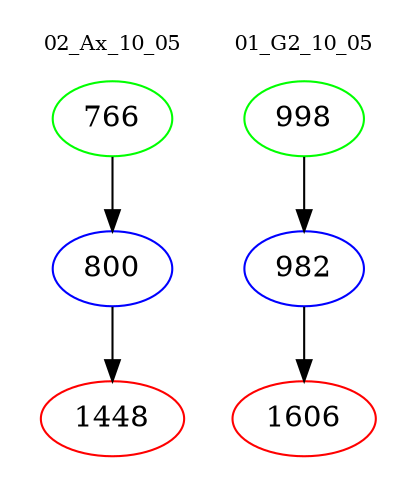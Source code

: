 digraph{
subgraph cluster_0 {
color = white
label = "02_Ax_10_05";
fontsize=10;
T0_766 [label="766", color="green"]
T0_766 -> T0_800 [color="black"]
T0_800 [label="800", color="blue"]
T0_800 -> T0_1448 [color="black"]
T0_1448 [label="1448", color="red"]
}
subgraph cluster_1 {
color = white
label = "01_G2_10_05";
fontsize=10;
T1_998 [label="998", color="green"]
T1_998 -> T1_982 [color="black"]
T1_982 [label="982", color="blue"]
T1_982 -> T1_1606 [color="black"]
T1_1606 [label="1606", color="red"]
}
}
